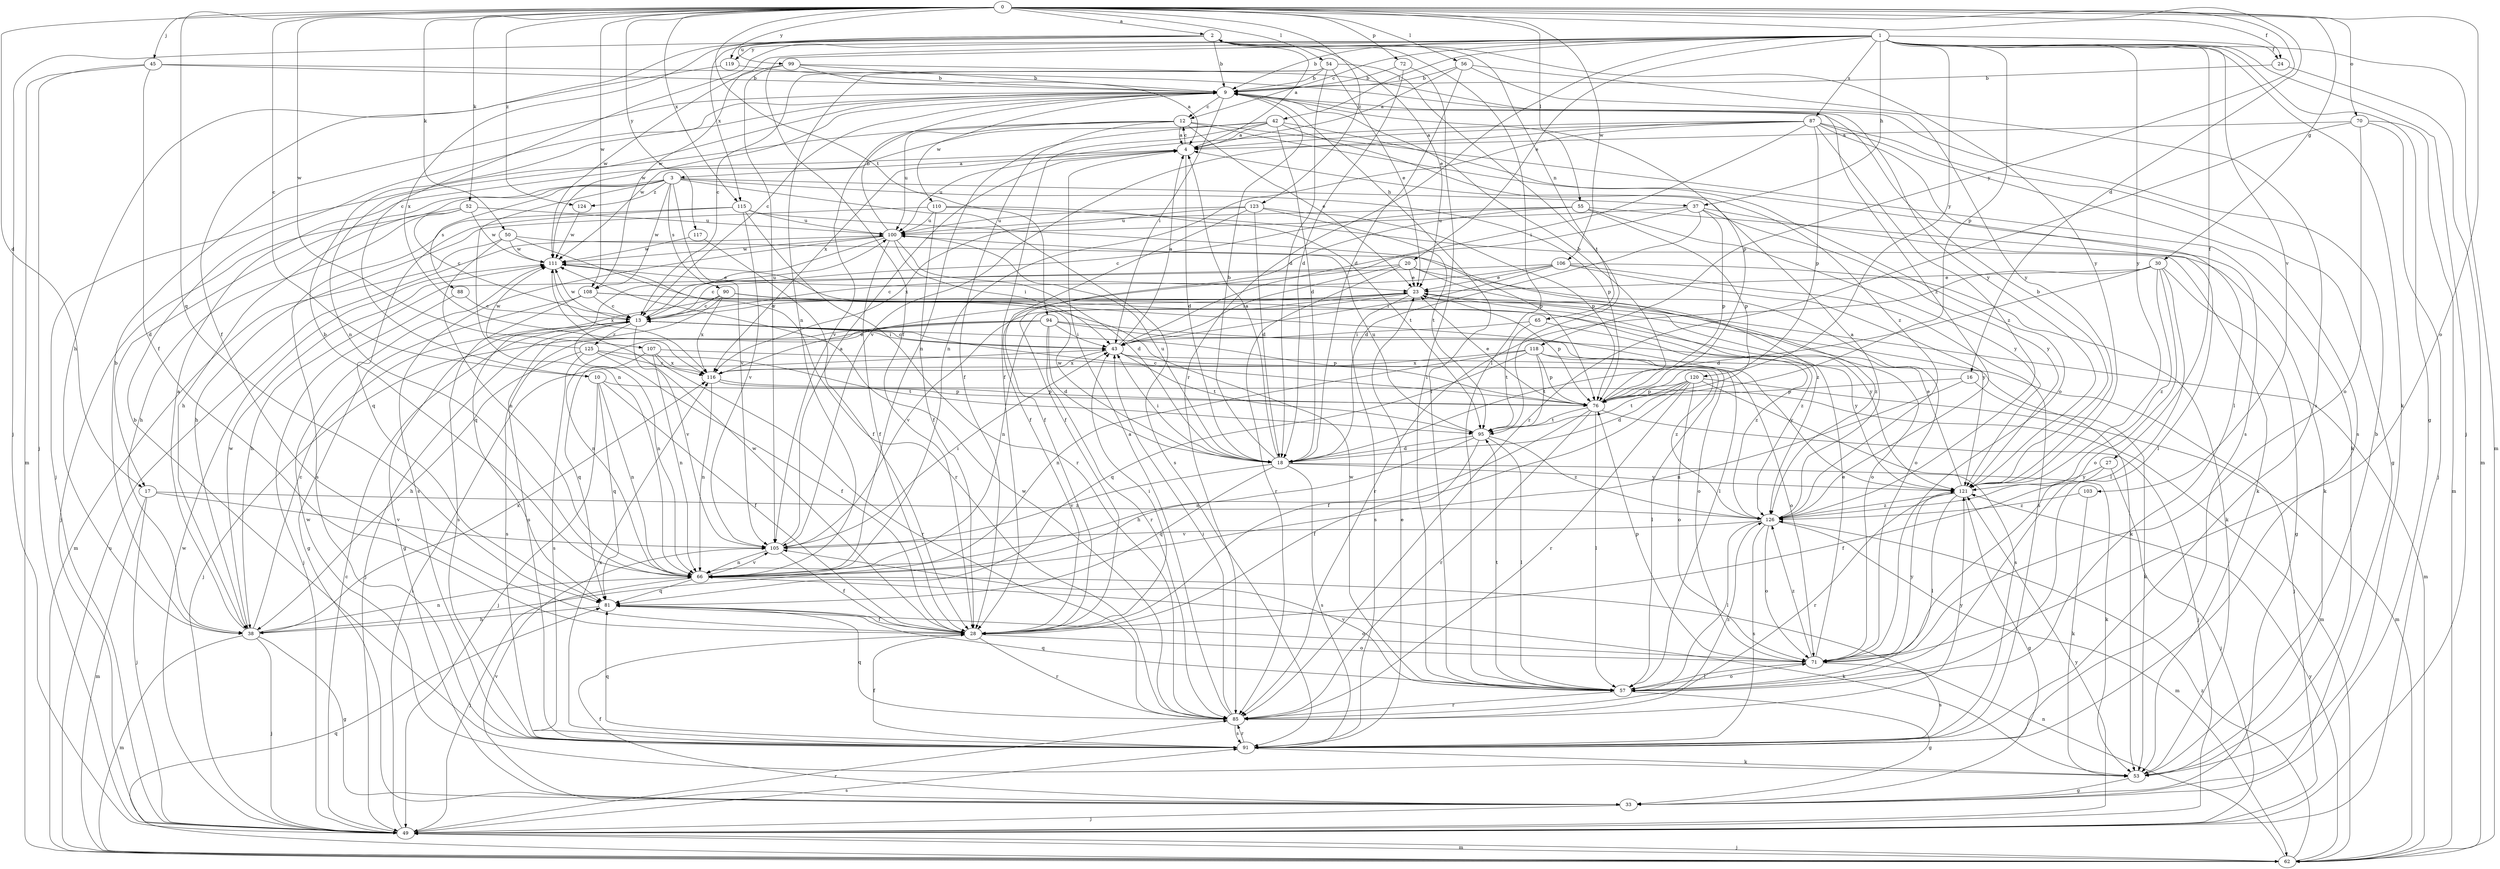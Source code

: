 strict digraph  {
0;
1;
2;
3;
4;
9;
10;
12;
13;
16;
17;
18;
20;
23;
24;
27;
28;
30;
33;
37;
38;
42;
43;
45;
49;
50;
52;
53;
54;
55;
56;
57;
62;
65;
66;
70;
71;
72;
76;
81;
85;
87;
88;
90;
91;
94;
95;
99;
100;
103;
105;
106;
107;
108;
110;
111;
115;
116;
117;
118;
119;
120;
121;
123;
124;
125;
126;
0 -> 2  [label=a];
0 -> 10  [label=c];
0 -> 16  [label=d];
0 -> 17  [label=d];
0 -> 24  [label=f];
0 -> 30  [label=g];
0 -> 45  [label=j];
0 -> 50  [label=k];
0 -> 52  [label=k];
0 -> 54  [label=l];
0 -> 55  [label=l];
0 -> 56  [label=l];
0 -> 70  [label=o];
0 -> 71  [label=o];
0 -> 72  [label=p];
0 -> 81  [label=q];
0 -> 94  [label=t];
0 -> 106  [label=w];
0 -> 107  [label=w];
0 -> 108  [label=w];
0 -> 115  [label=x];
0 -> 117  [label=y];
0 -> 118  [label=y];
0 -> 119  [label=y];
0 -> 123  [label=z];
0 -> 124  [label=z];
1 -> 9  [label=b];
1 -> 10  [label=c];
1 -> 12  [label=c];
1 -> 20  [label=e];
1 -> 24  [label=f];
1 -> 27  [label=f];
1 -> 28  [label=f];
1 -> 33  [label=g];
1 -> 37  [label=h];
1 -> 42  [label=i];
1 -> 49  [label=j];
1 -> 53  [label=k];
1 -> 62  [label=m];
1 -> 76  [label=p];
1 -> 85  [label=r];
1 -> 87  [label=s];
1 -> 103  [label=v];
1 -> 108  [label=w];
1 -> 119  [label=y];
1 -> 120  [label=y];
1 -> 121  [label=y];
2 -> 9  [label=b];
2 -> 23  [label=e];
2 -> 28  [label=f];
2 -> 49  [label=j];
2 -> 57  [label=l];
2 -> 65  [label=n];
2 -> 99  [label=u];
2 -> 115  [label=x];
2 -> 116  [label=x];
2 -> 121  [label=y];
3 -> 17  [label=d];
3 -> 37  [label=h];
3 -> 38  [label=h];
3 -> 66  [label=n];
3 -> 76  [label=p];
3 -> 88  [label=s];
3 -> 90  [label=s];
3 -> 91  [label=s];
3 -> 105  [label=v];
3 -> 108  [label=w];
3 -> 124  [label=z];
4 -> 2  [label=a];
4 -> 3  [label=a];
4 -> 12  [label=c];
4 -> 18  [label=d];
4 -> 100  [label=u];
9 -> 12  [label=c];
9 -> 13  [label=c];
9 -> 43  [label=i];
9 -> 57  [label=l];
9 -> 66  [label=n];
9 -> 76  [label=p];
9 -> 110  [label=w];
9 -> 111  [label=w];
10 -> 28  [label=f];
10 -> 49  [label=j];
10 -> 66  [label=n];
10 -> 76  [label=p];
10 -> 81  [label=q];
12 -> 4  [label=a];
12 -> 23  [label=e];
12 -> 28  [label=f];
12 -> 49  [label=j];
12 -> 53  [label=k];
12 -> 71  [label=o];
12 -> 100  [label=u];
12 -> 105  [label=v];
13 -> 43  [label=i];
13 -> 49  [label=j];
13 -> 66  [label=n];
13 -> 76  [label=p];
13 -> 100  [label=u];
13 -> 105  [label=v];
13 -> 111  [label=w];
13 -> 125  [label=z];
16 -> 53  [label=k];
16 -> 66  [label=n];
16 -> 76  [label=p];
17 -> 49  [label=j];
17 -> 62  [label=m];
17 -> 105  [label=v];
17 -> 126  [label=z];
18 -> 4  [label=a];
18 -> 9  [label=b];
18 -> 43  [label=i];
18 -> 53  [label=k];
18 -> 81  [label=q];
18 -> 91  [label=s];
18 -> 100  [label=u];
18 -> 105  [label=v];
18 -> 111  [label=w];
18 -> 121  [label=y];
20 -> 13  [label=c];
20 -> 23  [label=e];
20 -> 43  [label=i];
20 -> 71  [label=o];
20 -> 85  [label=r];
20 -> 126  [label=z];
23 -> 13  [label=c];
23 -> 66  [label=n];
23 -> 71  [label=o];
23 -> 76  [label=p];
23 -> 91  [label=s];
23 -> 105  [label=v];
24 -> 9  [label=b];
24 -> 62  [label=m];
27 -> 28  [label=f];
27 -> 49  [label=j];
27 -> 121  [label=y];
28 -> 43  [label=i];
28 -> 71  [label=o];
28 -> 85  [label=r];
28 -> 111  [label=w];
30 -> 18  [label=d];
30 -> 23  [label=e];
30 -> 33  [label=g];
30 -> 57  [label=l];
30 -> 71  [label=o];
30 -> 85  [label=r];
30 -> 126  [label=z];
33 -> 28  [label=f];
33 -> 49  [label=j];
33 -> 105  [label=v];
37 -> 18  [label=d];
37 -> 28  [label=f];
37 -> 57  [label=l];
37 -> 76  [label=p];
37 -> 100  [label=u];
37 -> 121  [label=y];
38 -> 4  [label=a];
38 -> 9  [label=b];
38 -> 13  [label=c];
38 -> 33  [label=g];
38 -> 49  [label=j];
38 -> 62  [label=m];
38 -> 66  [label=n];
38 -> 111  [label=w];
38 -> 116  [label=x];
42 -> 4  [label=a];
42 -> 18  [label=d];
42 -> 28  [label=f];
42 -> 66  [label=n];
42 -> 91  [label=s];
42 -> 111  [label=w];
42 -> 126  [label=z];
43 -> 4  [label=a];
43 -> 13  [label=c];
43 -> 57  [label=l];
43 -> 71  [label=o];
43 -> 95  [label=t];
43 -> 116  [label=x];
45 -> 9  [label=b];
45 -> 28  [label=f];
45 -> 49  [label=j];
45 -> 62  [label=m];
45 -> 121  [label=y];
49 -> 13  [label=c];
49 -> 43  [label=i];
49 -> 62  [label=m];
49 -> 85  [label=r];
49 -> 91  [label=s];
49 -> 111  [label=w];
49 -> 121  [label=y];
50 -> 62  [label=m];
50 -> 66  [label=n];
50 -> 85  [label=r];
50 -> 111  [label=w];
50 -> 126  [label=z];
52 -> 13  [label=c];
52 -> 38  [label=h];
52 -> 49  [label=j];
52 -> 100  [label=u];
52 -> 111  [label=w];
53 -> 9  [label=b];
53 -> 33  [label=g];
53 -> 111  [label=w];
54 -> 9  [label=b];
54 -> 13  [label=c];
54 -> 18  [label=d];
54 -> 23  [label=e];
54 -> 66  [label=n];
54 -> 95  [label=t];
55 -> 13  [label=c];
55 -> 28  [label=f];
55 -> 53  [label=k];
55 -> 76  [label=p];
55 -> 100  [label=u];
55 -> 121  [label=y];
56 -> 4  [label=a];
56 -> 9  [label=b];
56 -> 18  [label=d];
56 -> 91  [label=s];
56 -> 121  [label=y];
57 -> 33  [label=g];
57 -> 71  [label=o];
57 -> 81  [label=q];
57 -> 85  [label=r];
57 -> 95  [label=t];
57 -> 105  [label=v];
57 -> 111  [label=w];
62 -> 49  [label=j];
62 -> 66  [label=n];
62 -> 81  [label=q];
62 -> 100  [label=u];
62 -> 121  [label=y];
62 -> 126  [label=z];
65 -> 43  [label=i];
65 -> 95  [label=t];
65 -> 126  [label=z];
66 -> 9  [label=b];
66 -> 49  [label=j];
66 -> 53  [label=k];
66 -> 81  [label=q];
66 -> 105  [label=v];
70 -> 4  [label=a];
70 -> 49  [label=j];
70 -> 62  [label=m];
70 -> 71  [label=o];
70 -> 85  [label=r];
71 -> 23  [label=e];
71 -> 57  [label=l];
71 -> 76  [label=p];
71 -> 91  [label=s];
71 -> 121  [label=y];
71 -> 126  [label=z];
72 -> 9  [label=b];
72 -> 18  [label=d];
72 -> 57  [label=l];
76 -> 9  [label=b];
76 -> 13  [label=c];
76 -> 23  [label=e];
76 -> 38  [label=h];
76 -> 49  [label=j];
76 -> 57  [label=l];
76 -> 85  [label=r];
76 -> 95  [label=t];
81 -> 28  [label=f];
81 -> 38  [label=h];
81 -> 71  [label=o];
85 -> 4  [label=a];
85 -> 43  [label=i];
85 -> 81  [label=q];
85 -> 91  [label=s];
85 -> 111  [label=w];
85 -> 121  [label=y];
85 -> 126  [label=z];
87 -> 4  [label=a];
87 -> 33  [label=g];
87 -> 43  [label=i];
87 -> 57  [label=l];
87 -> 66  [label=n];
87 -> 76  [label=p];
87 -> 91  [label=s];
87 -> 105  [label=v];
87 -> 116  [label=x];
87 -> 126  [label=z];
88 -> 13  [label=c];
88 -> 49  [label=j];
90 -> 13  [label=c];
90 -> 33  [label=g];
90 -> 57  [label=l];
90 -> 62  [label=m];
90 -> 91  [label=s];
90 -> 116  [label=x];
90 -> 126  [label=z];
91 -> 9  [label=b];
91 -> 23  [label=e];
91 -> 28  [label=f];
91 -> 53  [label=k];
91 -> 81  [label=q];
91 -> 85  [label=r];
91 -> 116  [label=x];
94 -> 18  [label=d];
94 -> 43  [label=i];
94 -> 49  [label=j];
94 -> 66  [label=n];
94 -> 71  [label=o];
94 -> 85  [label=r];
94 -> 91  [label=s];
94 -> 121  [label=y];
95 -> 18  [label=d];
95 -> 28  [label=f];
95 -> 57  [label=l];
95 -> 66  [label=n];
95 -> 100  [label=u];
95 -> 126  [label=z];
99 -> 4  [label=a];
99 -> 9  [label=b];
99 -> 105  [label=v];
99 -> 111  [label=w];
99 -> 126  [label=z];
100 -> 9  [label=b];
100 -> 18  [label=d];
100 -> 28  [label=f];
100 -> 43  [label=i];
100 -> 81  [label=q];
100 -> 91  [label=s];
100 -> 111  [label=w];
103 -> 53  [label=k];
103 -> 126  [label=z];
105 -> 4  [label=a];
105 -> 28  [label=f];
105 -> 43  [label=i];
105 -> 66  [label=n];
106 -> 13  [label=c];
106 -> 23  [label=e];
106 -> 38  [label=h];
106 -> 43  [label=i];
106 -> 53  [label=k];
106 -> 91  [label=s];
106 -> 121  [label=y];
107 -> 66  [label=n];
107 -> 81  [label=q];
107 -> 85  [label=r];
107 -> 116  [label=x];
107 -> 126  [label=z];
108 -> 13  [label=c];
108 -> 33  [label=g];
108 -> 53  [label=k];
108 -> 91  [label=s];
108 -> 121  [label=y];
110 -> 28  [label=f];
110 -> 38  [label=h];
110 -> 53  [label=k];
110 -> 95  [label=t];
110 -> 100  [label=u];
111 -> 23  [label=e];
111 -> 116  [label=x];
115 -> 76  [label=p];
115 -> 81  [label=q];
115 -> 85  [label=r];
115 -> 91  [label=s];
115 -> 100  [label=u];
115 -> 105  [label=v];
116 -> 23  [label=e];
116 -> 62  [label=m];
116 -> 66  [label=n];
116 -> 76  [label=p];
117 -> 28  [label=f];
117 -> 111  [label=w];
118 -> 49  [label=j];
118 -> 66  [label=n];
118 -> 76  [label=p];
118 -> 81  [label=q];
118 -> 95  [label=t];
118 -> 116  [label=x];
118 -> 121  [label=y];
119 -> 9  [label=b];
119 -> 38  [label=h];
120 -> 18  [label=d];
120 -> 28  [label=f];
120 -> 62  [label=m];
120 -> 71  [label=o];
120 -> 76  [label=p];
120 -> 85  [label=r];
120 -> 91  [label=s];
120 -> 95  [label=t];
121 -> 9  [label=b];
121 -> 23  [label=e];
121 -> 33  [label=g];
121 -> 57  [label=l];
121 -> 85  [label=r];
121 -> 126  [label=z];
123 -> 18  [label=d];
123 -> 28  [label=f];
123 -> 76  [label=p];
123 -> 95  [label=t];
123 -> 100  [label=u];
123 -> 116  [label=x];
124 -> 111  [label=w];
125 -> 28  [label=f];
125 -> 38  [label=h];
125 -> 91  [label=s];
125 -> 95  [label=t];
125 -> 111  [label=w];
125 -> 116  [label=x];
126 -> 4  [label=a];
126 -> 57  [label=l];
126 -> 62  [label=m];
126 -> 71  [label=o];
126 -> 91  [label=s];
126 -> 105  [label=v];
}
